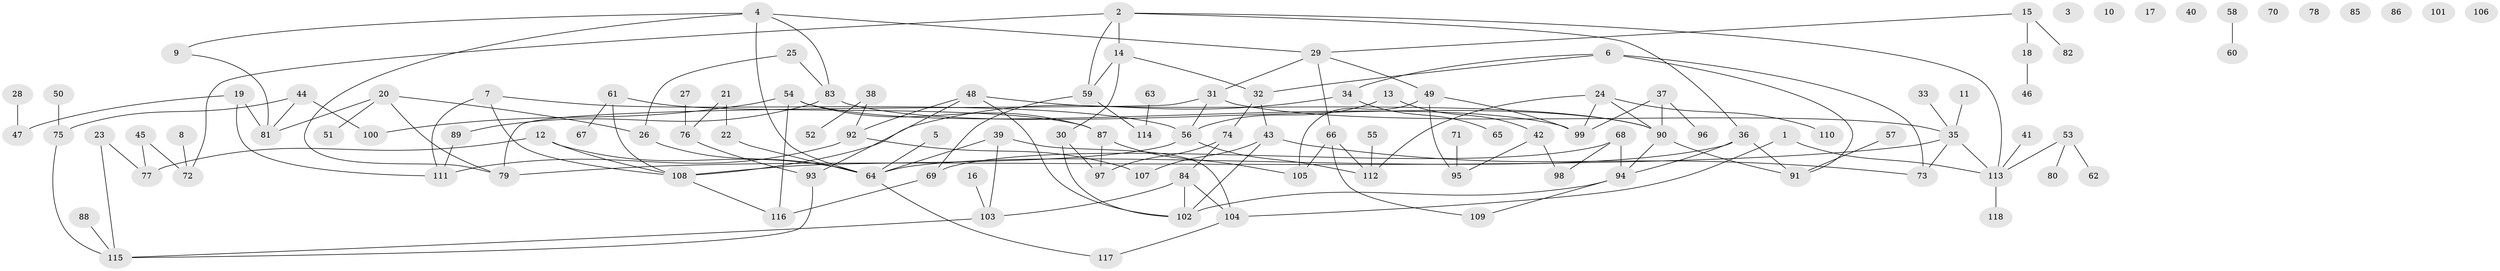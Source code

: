// coarse degree distribution, {6: 0.1, 5: 0.13333333333333333, 1: 0.15, 4: 0.16666666666666666, 3: 0.2, 2: 0.2, 7: 0.03333333333333333, 9: 0.016666666666666666}
// Generated by graph-tools (version 1.1) at 2025/35/03/04/25 23:35:49]
// undirected, 118 vertices, 154 edges
graph export_dot {
  node [color=gray90,style=filled];
  1;
  2;
  3;
  4;
  5;
  6;
  7;
  8;
  9;
  10;
  11;
  12;
  13;
  14;
  15;
  16;
  17;
  18;
  19;
  20;
  21;
  22;
  23;
  24;
  25;
  26;
  27;
  28;
  29;
  30;
  31;
  32;
  33;
  34;
  35;
  36;
  37;
  38;
  39;
  40;
  41;
  42;
  43;
  44;
  45;
  46;
  47;
  48;
  49;
  50;
  51;
  52;
  53;
  54;
  55;
  56;
  57;
  58;
  59;
  60;
  61;
  62;
  63;
  64;
  65;
  66;
  67;
  68;
  69;
  70;
  71;
  72;
  73;
  74;
  75;
  76;
  77;
  78;
  79;
  80;
  81;
  82;
  83;
  84;
  85;
  86;
  87;
  88;
  89;
  90;
  91;
  92;
  93;
  94;
  95;
  96;
  97;
  98;
  99;
  100;
  101;
  102;
  103;
  104;
  105;
  106;
  107;
  108;
  109;
  110;
  111;
  112;
  113;
  114;
  115;
  116;
  117;
  118;
  1 -- 104;
  1 -- 113;
  2 -- 14;
  2 -- 36;
  2 -- 59;
  2 -- 72;
  2 -- 113;
  4 -- 9;
  4 -- 29;
  4 -- 64;
  4 -- 79;
  4 -- 83;
  5 -- 64;
  6 -- 32;
  6 -- 34;
  6 -- 73;
  6 -- 91;
  7 -- 56;
  7 -- 108;
  7 -- 111;
  8 -- 72;
  9 -- 81;
  11 -- 35;
  12 -- 64;
  12 -- 77;
  12 -- 108;
  13 -- 42;
  13 -- 56;
  14 -- 30;
  14 -- 32;
  14 -- 59;
  15 -- 18;
  15 -- 29;
  15 -- 82;
  16 -- 103;
  18 -- 46;
  19 -- 47;
  19 -- 81;
  19 -- 111;
  20 -- 26;
  20 -- 51;
  20 -- 79;
  20 -- 81;
  21 -- 22;
  21 -- 76;
  22 -- 64;
  23 -- 77;
  23 -- 115;
  24 -- 90;
  24 -- 99;
  24 -- 110;
  24 -- 112;
  25 -- 26;
  25 -- 83;
  26 -- 64;
  27 -- 76;
  28 -- 47;
  29 -- 31;
  29 -- 49;
  29 -- 66;
  30 -- 97;
  30 -- 102;
  31 -- 35;
  31 -- 56;
  31 -- 79;
  32 -- 43;
  32 -- 74;
  33 -- 35;
  34 -- 65;
  34 -- 108;
  35 -- 73;
  35 -- 79;
  35 -- 113;
  36 -- 64;
  36 -- 91;
  36 -- 94;
  37 -- 90;
  37 -- 96;
  37 -- 99;
  38 -- 52;
  38 -- 92;
  39 -- 64;
  39 -- 103;
  39 -- 104;
  41 -- 113;
  42 -- 95;
  42 -- 98;
  43 -- 73;
  43 -- 102;
  43 -- 107;
  44 -- 75;
  44 -- 81;
  44 -- 100;
  45 -- 72;
  45 -- 77;
  48 -- 90;
  48 -- 92;
  48 -- 93;
  48 -- 102;
  49 -- 95;
  49 -- 99;
  49 -- 105;
  50 -- 75;
  53 -- 62;
  53 -- 80;
  53 -- 113;
  54 -- 87;
  54 -- 99;
  54 -- 100;
  54 -- 116;
  55 -- 112;
  56 -- 108;
  56 -- 112;
  57 -- 91;
  58 -- 60;
  59 -- 69;
  59 -- 114;
  61 -- 67;
  61 -- 87;
  61 -- 108;
  63 -- 114;
  64 -- 117;
  66 -- 105;
  66 -- 109;
  66 -- 112;
  68 -- 69;
  68 -- 94;
  68 -- 98;
  69 -- 116;
  71 -- 95;
  74 -- 84;
  74 -- 97;
  75 -- 115;
  76 -- 93;
  83 -- 89;
  83 -- 90;
  84 -- 102;
  84 -- 103;
  84 -- 104;
  87 -- 97;
  87 -- 105;
  88 -- 115;
  89 -- 111;
  90 -- 91;
  90 -- 94;
  92 -- 107;
  92 -- 111;
  93 -- 115;
  94 -- 102;
  94 -- 109;
  103 -- 115;
  104 -- 117;
  108 -- 116;
  113 -- 118;
}
